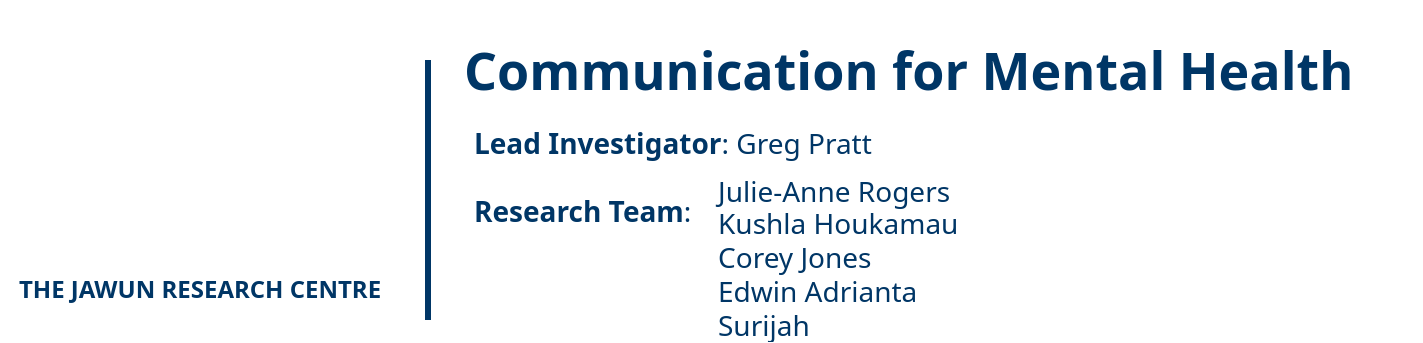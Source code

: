 <mxfile version="24.0.2" type="device">
  <diagram id="NPbtD9GxfCSPXG-xmOgx" name="Page-1">
    <mxGraphModel dx="1434" dy="-328" grid="1" gridSize="10" guides="1" tooltips="1" connect="1" arrows="1" fold="1" page="1" pageScale="1" pageWidth="850" pageHeight="1100" math="0" shadow="0">
      <root>
        <mxCell id="0" />
        <mxCell id="1" parent="0" />
        <mxCell id="trJT9a1kEyFJH1eMZvoq-78" value="" style="shape=image;verticalLabelPosition=bottom;labelBackgroundColor=default;verticalAlign=top;aspect=fixed;imageAspect=0;image=https://upload.wikimedia.org/wikipedia/en/thumb/c/cc/CQUniversity_Australia_logo.svg/1200px-CQUniversity_Australia_logo.svg.png;" vertex="1" parent="1">
          <mxGeometry x="60" y="1950" width="190.16" height="116.95" as="geometry" />
        </mxCell>
        <mxCell id="trJT9a1kEyFJH1eMZvoq-79" value="Communication for Mental Health&amp;nbsp;" style="text;html=1;align=left;verticalAlign=middle;whiteSpace=wrap;rounded=0;fontFamily=Segoe UI;fontSize=26;fontStyle=1;fontColor=#003666;" vertex="1" parent="1">
          <mxGeometry x="280" y="1970" width="480" height="30" as="geometry" />
        </mxCell>
        <mxCell id="trJT9a1kEyFJH1eMZvoq-80" value="" style="endArrow=none;html=1;rounded=0;strokeColor=#003666;strokeWidth=3;" edge="1" parent="1">
          <mxGeometry width="50" height="50" relative="1" as="geometry">
            <mxPoint x="264" y="2110" as="sourcePoint" />
            <mxPoint x="264" y="1980" as="targetPoint" />
          </mxGeometry>
        </mxCell>
        <mxCell id="trJT9a1kEyFJH1eMZvoq-81" value="&lt;b style=&quot;font-size: 14px;&quot;&gt;Lead Investigator&lt;/b&gt;: Greg Pratt" style="text;html=1;align=left;verticalAlign=middle;whiteSpace=wrap;rounded=0;fontFamily=Segoe UI;fontColor=#003666;fontSize=14;" vertex="1" parent="1">
          <mxGeometry x="285" y="2007" width="270" height="30" as="geometry" />
        </mxCell>
        <mxCell id="trJT9a1kEyFJH1eMZvoq-82" value="&lt;b style=&quot;font-size: 14px;&quot;&gt;Research Team&lt;/b&gt;:&lt;div&gt;&lt;br&gt;&lt;/div&gt;" style="text;html=1;align=left;verticalAlign=middle;whiteSpace=wrap;rounded=0;fontFamily=Segoe UI;fontColor=#003666;fontSize=14;" vertex="1" parent="1">
          <mxGeometry x="285" y="2047" width="125" height="33" as="geometry" />
        </mxCell>
        <mxCell id="trJT9a1kEyFJH1eMZvoq-83" value="THE JAWUN RESEARCH CENTRE" style="text;html=1;align=center;verticalAlign=middle;whiteSpace=wrap;rounded=0;fontStyle=1;fontFamily=Segoe UI;fontColor=#003666;" vertex="1" parent="1">
          <mxGeometry x="50.16" y="2080" width="200" height="30" as="geometry" />
        </mxCell>
        <mxCell id="trJT9a1kEyFJH1eMZvoq-84" value="&lt;div&gt;&lt;div&gt;Julie-Anne Rogers&lt;/div&gt;&lt;div&gt;Kushla Houkamau&lt;br&gt;Corey Jones&lt;/div&gt;&lt;div&gt;Edwin Adrianta Surijah&lt;/div&gt;&lt;/div&gt;" style="text;html=1;align=left;verticalAlign=middle;whiteSpace=wrap;rounded=0;fontFamily=Segoe UI;fontColor=#003666;fontSize=14;" vertex="1" parent="1">
          <mxGeometry x="407" y="2047" width="150" height="63" as="geometry" />
        </mxCell>
      </root>
    </mxGraphModel>
  </diagram>
</mxfile>
